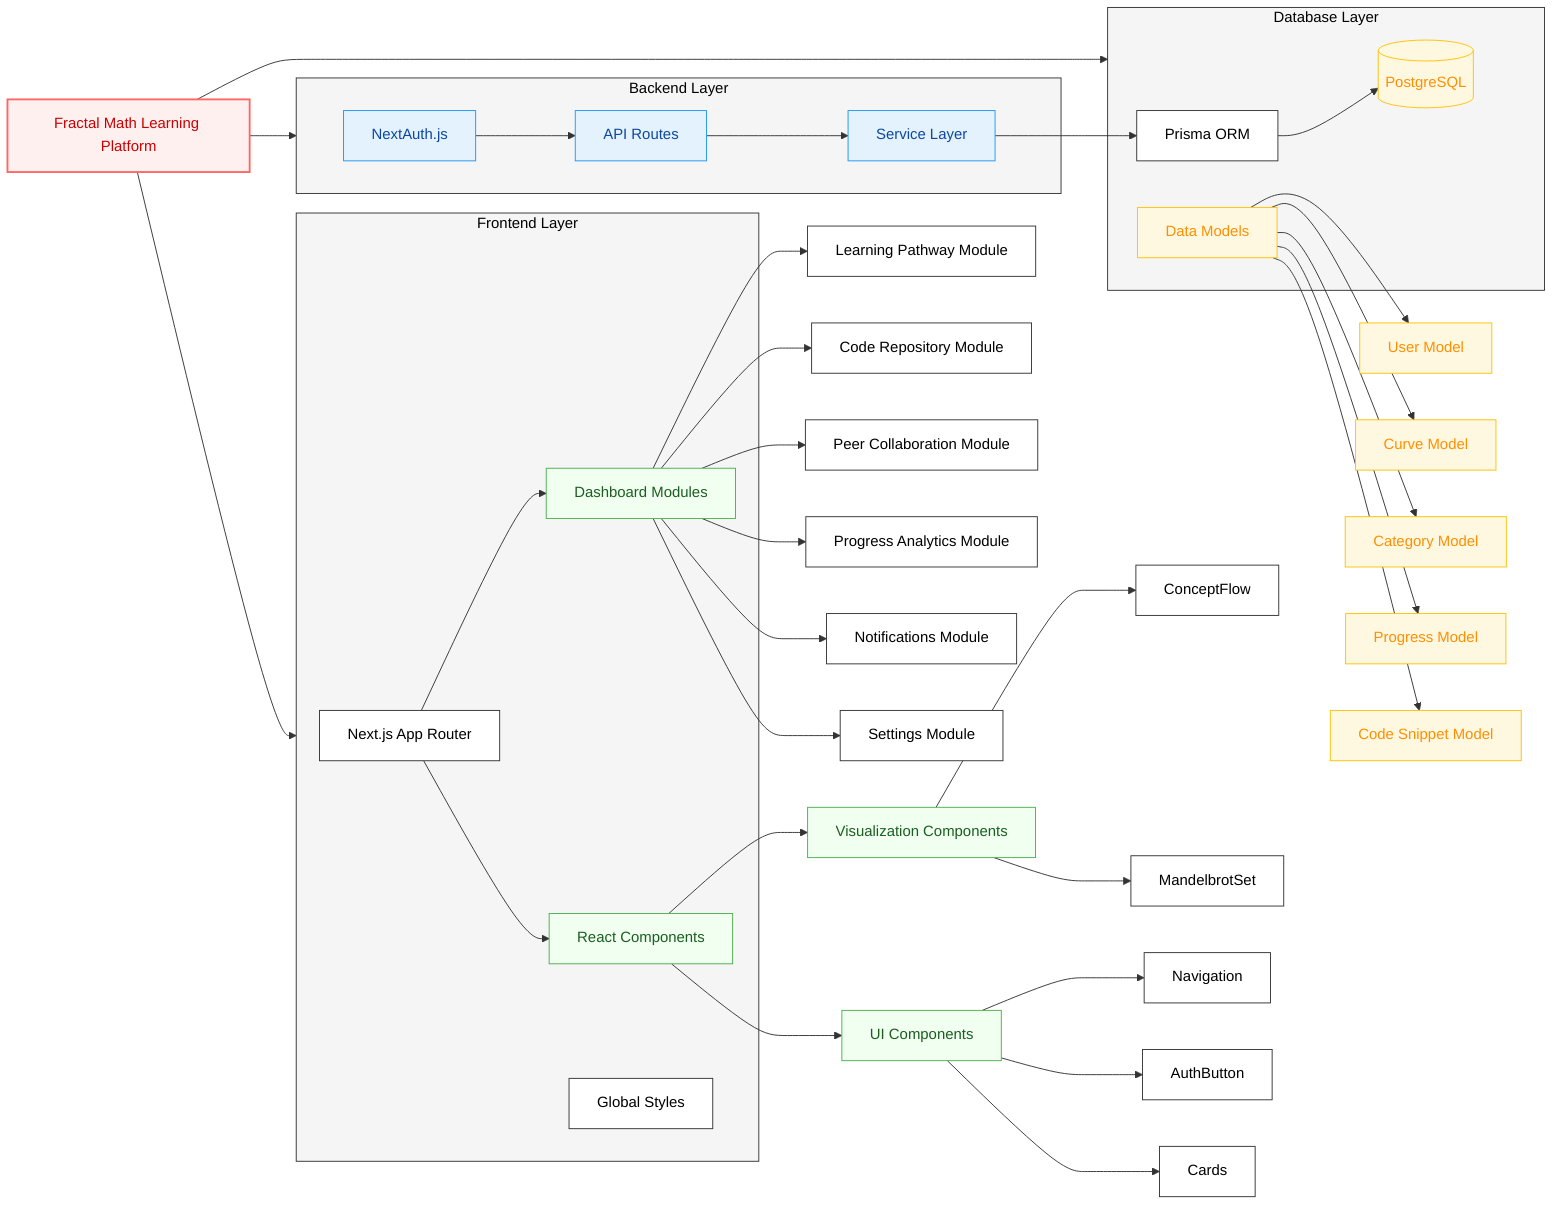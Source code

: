 graph LR
    %% Style Definitions
    classDef default fill:white,stroke:#333,stroke-width:1px,color:#000;
    classDef layer fill:#f5f5f5,stroke:#333,stroke-width:1px,color:#000;
    classDef root fill:#fff0f0,stroke:#ff6666,stroke-width:2px,color:#cc0000;
    classDef component fill:#f0fff0,stroke:#4caf50,stroke-width:1px,color:#1b5e20;
    classDef data fill:#fff8e1,stroke:#ffc107,stroke-width:1px,color:#ff8f00;
    classDef backend fill:#e3f2fd,stroke:#2196f3,stroke-width:1px,color:#0d47a1;

    %% Root and Main Layers
    Root[Fractal Math Learning Platform] --> Frontend
    Root --> Backend
    Root --> Database

    %% Frontend Layer
    subgraph Frontend[Frontend Layer]
        NextApp[Next.js App Router]
        Components[React Components]
        Modules[Dashboard Modules]
        Styles[Global Styles]
    end

    %% Components Breakdown
    Components --> UI[UI Components]
    Components --> Visualization[Visualization Components]
    
    Visualization --> ConceptFlow[ConceptFlow]
    Visualization --> MandelbrotSet[MandelbrotSet]
    
    UI --> Navigation[Navigation]
    UI --> AuthButton[AuthButton]
    UI --> Cards[Cards]

    %% Modules Breakdown
    Modules --> LPM[Learning Pathway Module]
    Modules --> CRM[Code Repository Module]
    Modules --> PCM[Peer Collaboration Module]
    Modules --> PAM[Progress Analytics Module]
    Modules --> NM[Notifications Module]
    Modules --> SM[Settings Module]

    %% Backend Layer
    subgraph Backend[Backend Layer]
        Auth[NextAuth.js]
        APIs[API Routes]
        Services[Service Layer]
    end

    %% Database Layer
    subgraph Database[Database Layer]
        PostgreSQL[(PostgreSQL)]
        Prisma[Prisma ORM]
        Models[Data Models]
    end

    %% Data Models
    Models --> Users[User Model]
    Models --> Curves[Curve Model]
    Models --> Categories[Category Model]
    Models --> Progress[Progress Model]
    Models --> CodeSnippets[Code Snippet Model]

    %% Connections
    NextApp --> Components
    NextApp --> Modules
    APIs --> Services
    Services --> Prisma
    Prisma --> PostgreSQL
    Auth --> APIs
    
    %% Apply Classes
    class Root root;
    class Frontend,Backend,Database layer;
    class Components,Modules,UI,Visualization component;
    class PostgreSQL,Models,Users,Curves,Categories,Progress,CodeSnippets data;
    class Auth,APIs,Services backend;